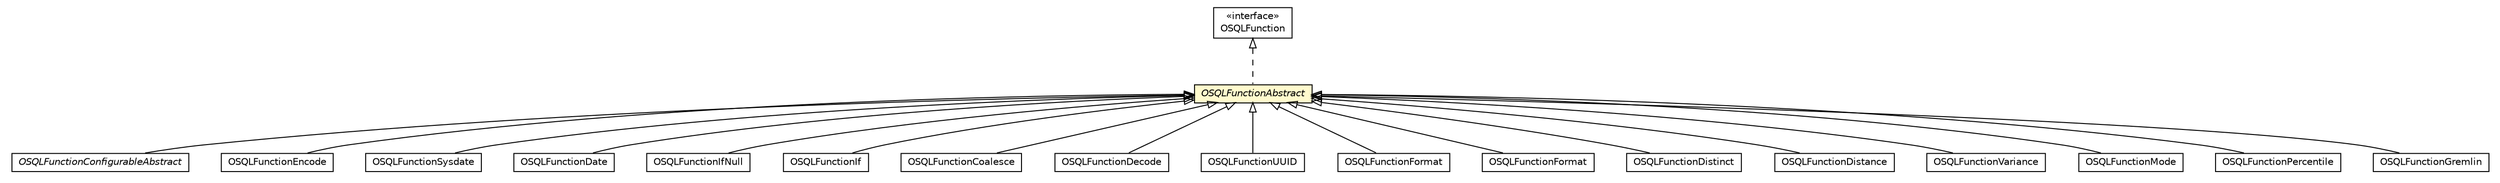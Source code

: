 #!/usr/local/bin/dot
#
# Class diagram 
# Generated by UMLGraph version R5_6-24-gf6e263 (http://www.umlgraph.org/)
#

digraph G {
	edge [fontname="Helvetica",fontsize=10,labelfontname="Helvetica",labelfontsize=10];
	node [fontname="Helvetica",fontsize=10,shape=plaintext];
	nodesep=0.25;
	ranksep=0.5;
	// com.orientechnologies.orient.core.sql.functions.OSQLFunctionAbstract
	c3297050 [label=<<table title="com.orientechnologies.orient.core.sql.functions.OSQLFunctionAbstract" border="0" cellborder="1" cellspacing="0" cellpadding="2" port="p" bgcolor="lemonChiffon" href="./OSQLFunctionAbstract.html">
		<tr><td><table border="0" cellspacing="0" cellpadding="1">
<tr><td align="center" balign="center"><font face="Helvetica-Oblique"> OSQLFunctionAbstract </font></td></tr>
		</table></td></tr>
		</table>>, URL="./OSQLFunctionAbstract.html", fontname="Helvetica", fontcolor="black", fontsize=10.0];
	// com.orientechnologies.orient.core.sql.functions.OSQLFunctionConfigurableAbstract
	c3297053 [label=<<table title="com.orientechnologies.orient.core.sql.functions.OSQLFunctionConfigurableAbstract" border="0" cellborder="1" cellspacing="0" cellpadding="2" port="p" href="./OSQLFunctionConfigurableAbstract.html">
		<tr><td><table border="0" cellspacing="0" cellpadding="1">
<tr><td align="center" balign="center"><font face="Helvetica-Oblique"> OSQLFunctionConfigurableAbstract </font></td></tr>
		</table></td></tr>
		</table>>, URL="./OSQLFunctionConfigurableAbstract.html", fontname="Helvetica", fontcolor="black", fontsize=10.0];
	// com.orientechnologies.orient.core.sql.functions.OSQLFunction
	c3297056 [label=<<table title="com.orientechnologies.orient.core.sql.functions.OSQLFunction" border="0" cellborder="1" cellspacing="0" cellpadding="2" port="p" href="./OSQLFunction.html">
		<tr><td><table border="0" cellspacing="0" cellpadding="1">
<tr><td align="center" balign="center"> &#171;interface&#187; </td></tr>
<tr><td align="center" balign="center"> OSQLFunction </td></tr>
		</table></td></tr>
		</table>>, URL="./OSQLFunction.html", fontname="Helvetica", fontcolor="black", fontsize=10.0];
	// com.orientechnologies.orient.core.sql.functions.misc.OSQLFunctionEncode
	c3297057 [label=<<table title="com.orientechnologies.orient.core.sql.functions.misc.OSQLFunctionEncode" border="0" cellborder="1" cellspacing="0" cellpadding="2" port="p" href="./misc/OSQLFunctionEncode.html">
		<tr><td><table border="0" cellspacing="0" cellpadding="1">
<tr><td align="center" balign="center"> OSQLFunctionEncode </td></tr>
		</table></td></tr>
		</table>>, URL="./misc/OSQLFunctionEncode.html", fontname="Helvetica", fontcolor="black", fontsize=10.0];
	// com.orientechnologies.orient.core.sql.functions.misc.OSQLFunctionSysdate
	c3297058 [label=<<table title="com.orientechnologies.orient.core.sql.functions.misc.OSQLFunctionSysdate" border="0" cellborder="1" cellspacing="0" cellpadding="2" port="p" href="./misc/OSQLFunctionSysdate.html">
		<tr><td><table border="0" cellspacing="0" cellpadding="1">
<tr><td align="center" balign="center"> OSQLFunctionSysdate </td></tr>
		</table></td></tr>
		</table>>, URL="./misc/OSQLFunctionSysdate.html", fontname="Helvetica", fontcolor="black", fontsize=10.0];
	// com.orientechnologies.orient.core.sql.functions.misc.OSQLFunctionDate
	c3297059 [label=<<table title="com.orientechnologies.orient.core.sql.functions.misc.OSQLFunctionDate" border="0" cellborder="1" cellspacing="0" cellpadding="2" port="p" href="./misc/OSQLFunctionDate.html">
		<tr><td><table border="0" cellspacing="0" cellpadding="1">
<tr><td align="center" balign="center"> OSQLFunctionDate </td></tr>
		</table></td></tr>
		</table>>, URL="./misc/OSQLFunctionDate.html", fontname="Helvetica", fontcolor="black", fontsize=10.0];
	// com.orientechnologies.orient.core.sql.functions.misc.OSQLFunctionIfNull
	c3297060 [label=<<table title="com.orientechnologies.orient.core.sql.functions.misc.OSQLFunctionIfNull" border="0" cellborder="1" cellspacing="0" cellpadding="2" port="p" href="./misc/OSQLFunctionIfNull.html">
		<tr><td><table border="0" cellspacing="0" cellpadding="1">
<tr><td align="center" balign="center"> OSQLFunctionIfNull </td></tr>
		</table></td></tr>
		</table>>, URL="./misc/OSQLFunctionIfNull.html", fontname="Helvetica", fontcolor="black", fontsize=10.0];
	// com.orientechnologies.orient.core.sql.functions.misc.OSQLFunctionIf
	c3297062 [label=<<table title="com.orientechnologies.orient.core.sql.functions.misc.OSQLFunctionIf" border="0" cellborder="1" cellspacing="0" cellpadding="2" port="p" href="./misc/OSQLFunctionIf.html">
		<tr><td><table border="0" cellspacing="0" cellpadding="1">
<tr><td align="center" balign="center"> OSQLFunctionIf </td></tr>
		</table></td></tr>
		</table>>, URL="./misc/OSQLFunctionIf.html", fontname="Helvetica", fontcolor="black", fontsize=10.0];
	// com.orientechnologies.orient.core.sql.functions.misc.OSQLFunctionCoalesce
	c3297063 [label=<<table title="com.orientechnologies.orient.core.sql.functions.misc.OSQLFunctionCoalesce" border="0" cellborder="1" cellspacing="0" cellpadding="2" port="p" href="./misc/OSQLFunctionCoalesce.html">
		<tr><td><table border="0" cellspacing="0" cellpadding="1">
<tr><td align="center" balign="center"> OSQLFunctionCoalesce </td></tr>
		</table></td></tr>
		</table>>, URL="./misc/OSQLFunctionCoalesce.html", fontname="Helvetica", fontcolor="black", fontsize=10.0];
	// com.orientechnologies.orient.core.sql.functions.misc.OSQLFunctionDecode
	c3297064 [label=<<table title="com.orientechnologies.orient.core.sql.functions.misc.OSQLFunctionDecode" border="0" cellborder="1" cellspacing="0" cellpadding="2" port="p" href="./misc/OSQLFunctionDecode.html">
		<tr><td><table border="0" cellspacing="0" cellpadding="1">
<tr><td align="center" balign="center"> OSQLFunctionDecode </td></tr>
		</table></td></tr>
		</table>>, URL="./misc/OSQLFunctionDecode.html", fontname="Helvetica", fontcolor="black", fontsize=10.0];
	// com.orientechnologies.orient.core.sql.functions.misc.OSQLFunctionUUID
	c3297065 [label=<<table title="com.orientechnologies.orient.core.sql.functions.misc.OSQLFunctionUUID" border="0" cellborder="1" cellspacing="0" cellpadding="2" port="p" href="./misc/OSQLFunctionUUID.html">
		<tr><td><table border="0" cellspacing="0" cellpadding="1">
<tr><td align="center" balign="center"> OSQLFunctionUUID </td></tr>
		</table></td></tr>
		</table>>, URL="./misc/OSQLFunctionUUID.html", fontname="Helvetica", fontcolor="black", fontsize=10.0];
	// com.orientechnologies.orient.core.sql.functions.misc.OSQLFunctionFormat
	c3297068 [label=<<table title="com.orientechnologies.orient.core.sql.functions.misc.OSQLFunctionFormat" border="0" cellborder="1" cellspacing="0" cellpadding="2" port="p" href="./misc/OSQLFunctionFormat.html">
		<tr><td><table border="0" cellspacing="0" cellpadding="1">
<tr><td align="center" balign="center"> OSQLFunctionFormat </td></tr>
		</table></td></tr>
		</table>>, URL="./misc/OSQLFunctionFormat.html", fontname="Helvetica", fontcolor="black", fontsize=10.0];
	// com.orientechnologies.orient.core.sql.functions.text.OSQLFunctionFormat
	c3297078 [label=<<table title="com.orientechnologies.orient.core.sql.functions.text.OSQLFunctionFormat" border="0" cellborder="1" cellspacing="0" cellpadding="2" port="p" href="./text/OSQLFunctionFormat.html">
		<tr><td><table border="0" cellspacing="0" cellpadding="1">
<tr><td align="center" balign="center"> OSQLFunctionFormat </td></tr>
		</table></td></tr>
		</table>>, URL="./text/OSQLFunctionFormat.html", fontname="Helvetica", fontcolor="black", fontsize=10.0];
	// com.orientechnologies.orient.core.sql.functions.coll.OSQLFunctionDistinct
	c3297090 [label=<<table title="com.orientechnologies.orient.core.sql.functions.coll.OSQLFunctionDistinct" border="0" cellborder="1" cellspacing="0" cellpadding="2" port="p" href="./coll/OSQLFunctionDistinct.html">
		<tr><td><table border="0" cellspacing="0" cellpadding="1">
<tr><td align="center" balign="center"> OSQLFunctionDistinct </td></tr>
		</table></td></tr>
		</table>>, URL="./coll/OSQLFunctionDistinct.html", fontname="Helvetica", fontcolor="black", fontsize=10.0];
	// com.orientechnologies.orient.core.sql.functions.geo.OSQLFunctionDistance
	c3297107 [label=<<table title="com.orientechnologies.orient.core.sql.functions.geo.OSQLFunctionDistance" border="0" cellborder="1" cellspacing="0" cellpadding="2" port="p" href="./geo/OSQLFunctionDistance.html">
		<tr><td><table border="0" cellspacing="0" cellpadding="1">
<tr><td align="center" balign="center"> OSQLFunctionDistance </td></tr>
		</table></td></tr>
		</table>>, URL="./geo/OSQLFunctionDistance.html", fontname="Helvetica", fontcolor="black", fontsize=10.0];
	// com.orientechnologies.orient.core.sql.functions.stat.OSQLFunctionVariance
	c3297108 [label=<<table title="com.orientechnologies.orient.core.sql.functions.stat.OSQLFunctionVariance" border="0" cellborder="1" cellspacing="0" cellpadding="2" port="p" href="./stat/OSQLFunctionVariance.html">
		<tr><td><table border="0" cellspacing="0" cellpadding="1">
<tr><td align="center" balign="center"> OSQLFunctionVariance </td></tr>
		</table></td></tr>
		</table>>, URL="./stat/OSQLFunctionVariance.html", fontname="Helvetica", fontcolor="black", fontsize=10.0];
	// com.orientechnologies.orient.core.sql.functions.stat.OSQLFunctionMode
	c3297110 [label=<<table title="com.orientechnologies.orient.core.sql.functions.stat.OSQLFunctionMode" border="0" cellborder="1" cellspacing="0" cellpadding="2" port="p" href="./stat/OSQLFunctionMode.html">
		<tr><td><table border="0" cellspacing="0" cellpadding="1">
<tr><td align="center" balign="center"> OSQLFunctionMode </td></tr>
		</table></td></tr>
		</table>>, URL="./stat/OSQLFunctionMode.html", fontname="Helvetica", fontcolor="black", fontsize=10.0];
	// com.orientechnologies.orient.core.sql.functions.stat.OSQLFunctionPercentile
	c3297111 [label=<<table title="com.orientechnologies.orient.core.sql.functions.stat.OSQLFunctionPercentile" border="0" cellborder="1" cellspacing="0" cellpadding="2" port="p" href="./stat/OSQLFunctionPercentile.html">
		<tr><td><table border="0" cellspacing="0" cellpadding="1">
<tr><td align="center" balign="center"> OSQLFunctionPercentile </td></tr>
		</table></td></tr>
		</table>>, URL="./stat/OSQLFunctionPercentile.html", fontname="Helvetica", fontcolor="black", fontsize=10.0];
	// com.orientechnologies.orient.graph.sql.functions.OSQLFunctionGremlin
	c3298015 [label=<<table title="com.orientechnologies.orient.graph.sql.functions.OSQLFunctionGremlin" border="0" cellborder="1" cellspacing="0" cellpadding="2" port="p" href="../../../graph/sql/functions/OSQLFunctionGremlin.html">
		<tr><td><table border="0" cellspacing="0" cellpadding="1">
<tr><td align="center" balign="center"> OSQLFunctionGremlin </td></tr>
		</table></td></tr>
		</table>>, URL="../../../graph/sql/functions/OSQLFunctionGremlin.html", fontname="Helvetica", fontcolor="black", fontsize=10.0];
	//com.orientechnologies.orient.core.sql.functions.OSQLFunctionAbstract implements com.orientechnologies.orient.core.sql.functions.OSQLFunction
	c3297056:p -> c3297050:p [dir=back,arrowtail=empty,style=dashed];
	//com.orientechnologies.orient.core.sql.functions.OSQLFunctionConfigurableAbstract extends com.orientechnologies.orient.core.sql.functions.OSQLFunctionAbstract
	c3297050:p -> c3297053:p [dir=back,arrowtail=empty];
	//com.orientechnologies.orient.core.sql.functions.misc.OSQLFunctionEncode extends com.orientechnologies.orient.core.sql.functions.OSQLFunctionAbstract
	c3297050:p -> c3297057:p [dir=back,arrowtail=empty];
	//com.orientechnologies.orient.core.sql.functions.misc.OSQLFunctionSysdate extends com.orientechnologies.orient.core.sql.functions.OSQLFunctionAbstract
	c3297050:p -> c3297058:p [dir=back,arrowtail=empty];
	//com.orientechnologies.orient.core.sql.functions.misc.OSQLFunctionDate extends com.orientechnologies.orient.core.sql.functions.OSQLFunctionAbstract
	c3297050:p -> c3297059:p [dir=back,arrowtail=empty];
	//com.orientechnologies.orient.core.sql.functions.misc.OSQLFunctionIfNull extends com.orientechnologies.orient.core.sql.functions.OSQLFunctionAbstract
	c3297050:p -> c3297060:p [dir=back,arrowtail=empty];
	//com.orientechnologies.orient.core.sql.functions.misc.OSQLFunctionIf extends com.orientechnologies.orient.core.sql.functions.OSQLFunctionAbstract
	c3297050:p -> c3297062:p [dir=back,arrowtail=empty];
	//com.orientechnologies.orient.core.sql.functions.misc.OSQLFunctionCoalesce extends com.orientechnologies.orient.core.sql.functions.OSQLFunctionAbstract
	c3297050:p -> c3297063:p [dir=back,arrowtail=empty];
	//com.orientechnologies.orient.core.sql.functions.misc.OSQLFunctionDecode extends com.orientechnologies.orient.core.sql.functions.OSQLFunctionAbstract
	c3297050:p -> c3297064:p [dir=back,arrowtail=empty];
	//com.orientechnologies.orient.core.sql.functions.misc.OSQLFunctionUUID extends com.orientechnologies.orient.core.sql.functions.OSQLFunctionAbstract
	c3297050:p -> c3297065:p [dir=back,arrowtail=empty];
	//com.orientechnologies.orient.core.sql.functions.misc.OSQLFunctionFormat extends com.orientechnologies.orient.core.sql.functions.OSQLFunctionAbstract
	c3297050:p -> c3297068:p [dir=back,arrowtail=empty];
	//com.orientechnologies.orient.core.sql.functions.text.OSQLFunctionFormat extends com.orientechnologies.orient.core.sql.functions.OSQLFunctionAbstract
	c3297050:p -> c3297078:p [dir=back,arrowtail=empty];
	//com.orientechnologies.orient.core.sql.functions.coll.OSQLFunctionDistinct extends com.orientechnologies.orient.core.sql.functions.OSQLFunctionAbstract
	c3297050:p -> c3297090:p [dir=back,arrowtail=empty];
	//com.orientechnologies.orient.core.sql.functions.geo.OSQLFunctionDistance extends com.orientechnologies.orient.core.sql.functions.OSQLFunctionAbstract
	c3297050:p -> c3297107:p [dir=back,arrowtail=empty];
	//com.orientechnologies.orient.core.sql.functions.stat.OSQLFunctionVariance extends com.orientechnologies.orient.core.sql.functions.OSQLFunctionAbstract
	c3297050:p -> c3297108:p [dir=back,arrowtail=empty];
	//com.orientechnologies.orient.core.sql.functions.stat.OSQLFunctionMode extends com.orientechnologies.orient.core.sql.functions.OSQLFunctionAbstract
	c3297050:p -> c3297110:p [dir=back,arrowtail=empty];
	//com.orientechnologies.orient.core.sql.functions.stat.OSQLFunctionPercentile extends com.orientechnologies.orient.core.sql.functions.OSQLFunctionAbstract
	c3297050:p -> c3297111:p [dir=back,arrowtail=empty];
	//com.orientechnologies.orient.graph.sql.functions.OSQLFunctionGremlin extends com.orientechnologies.orient.core.sql.functions.OSQLFunctionAbstract
	c3297050:p -> c3298015:p [dir=back,arrowtail=empty];
}

